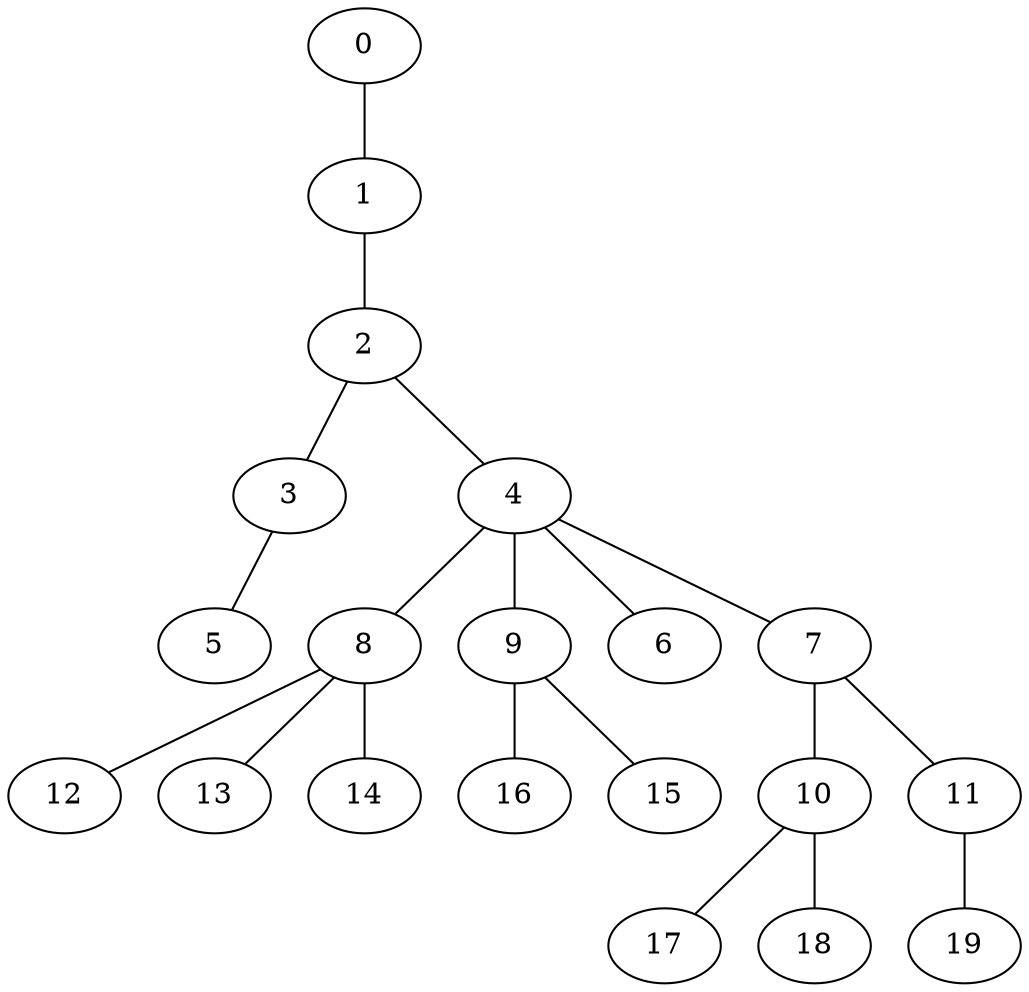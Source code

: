 
graph graphname {
    0 -- 1
1 -- 2
2 -- 3
2 -- 4
3 -- 5
4 -- 8
4 -- 9
4 -- 6
4 -- 7
7 -- 10
7 -- 11
8 -- 12
8 -- 13
8 -- 14
9 -- 16
9 -- 15
10 -- 17
10 -- 18
11 -- 19

}
